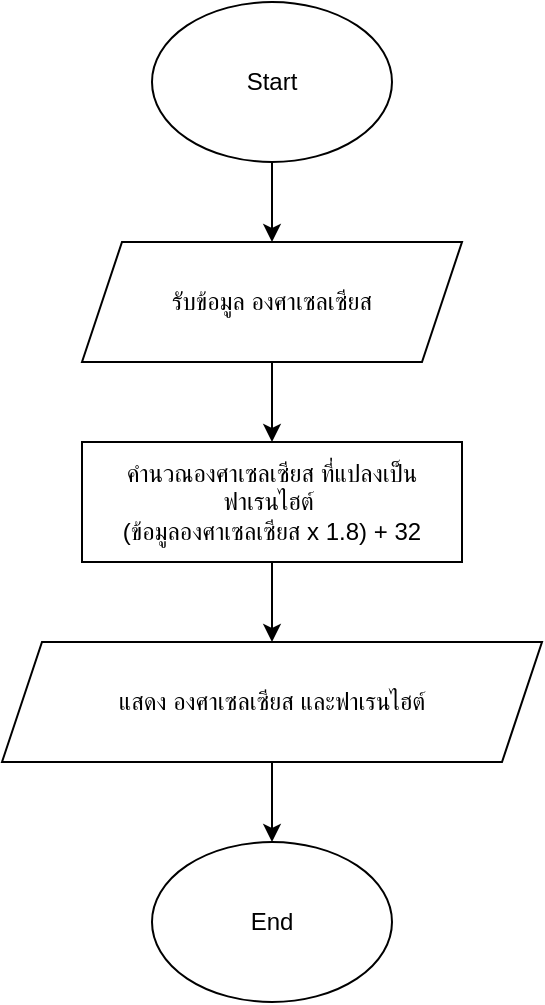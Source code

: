 <mxfile version="24.9.1">
  <diagram name="หน้า-1" id="VJfsaII8qTpIffR73HTD">
    <mxGraphModel dx="952" dy="427" grid="1" gridSize="10" guides="1" tooltips="1" connect="1" arrows="1" fold="1" page="1" pageScale="1" pageWidth="827" pageHeight="1169" math="0" shadow="0">
      <root>
        <mxCell id="0" />
        <mxCell id="1" parent="0" />
        <mxCell id="dP7WsrVZyQUWPuy2CXYb-1" value="" style="edgeStyle=orthogonalEdgeStyle;rounded=0;orthogonalLoop=1;jettySize=auto;html=1;" edge="1" parent="1" source="dP7WsrVZyQUWPuy2CXYb-2" target="dP7WsrVZyQUWPuy2CXYb-4">
          <mxGeometry relative="1" as="geometry" />
        </mxCell>
        <mxCell id="dP7WsrVZyQUWPuy2CXYb-2" value="Start" style="ellipse;whiteSpace=wrap;html=1;" vertex="1" parent="1">
          <mxGeometry x="354" y="70" width="120" height="80" as="geometry" />
        </mxCell>
        <mxCell id="dP7WsrVZyQUWPuy2CXYb-3" value="" style="edgeStyle=orthogonalEdgeStyle;rounded=0;orthogonalLoop=1;jettySize=auto;html=1;" edge="1" parent="1" source="dP7WsrVZyQUWPuy2CXYb-4">
          <mxGeometry relative="1" as="geometry">
            <mxPoint x="414" y="290" as="targetPoint" />
          </mxGeometry>
        </mxCell>
        <mxCell id="dP7WsrVZyQUWPuy2CXYb-4" value="รับข้อมูล&amp;nbsp;องศาเซลเซียส" style="shape=parallelogram;perimeter=parallelogramPerimeter;whiteSpace=wrap;html=1;fixedSize=1;" vertex="1" parent="1">
          <mxGeometry x="319" y="190" width="190" height="60" as="geometry" />
        </mxCell>
        <mxCell id="dP7WsrVZyQUWPuy2CXYb-9" value="" style="edgeStyle=orthogonalEdgeStyle;rounded=0;orthogonalLoop=1;jettySize=auto;html=1;" edge="1" parent="1" source="dP7WsrVZyQUWPuy2CXYb-10">
          <mxGeometry relative="1" as="geometry">
            <mxPoint x="414" y="390" as="targetPoint" />
          </mxGeometry>
        </mxCell>
        <mxCell id="dP7WsrVZyQUWPuy2CXYb-10" value="คำนวณองศาเซลเซียส ที่แปลงเป็นฟาเรนไฮต์&amp;nbsp;&lt;div&gt;(ข้อมูลองศาเซลเซียส x 1.8) + 32&lt;/div&gt;" style="rounded=0;whiteSpace=wrap;html=1;" vertex="1" parent="1">
          <mxGeometry x="319" y="290" width="190" height="60" as="geometry" />
        </mxCell>
        <mxCell id="dP7WsrVZyQUWPuy2CXYb-13" value="" style="edgeStyle=orthogonalEdgeStyle;rounded=0;orthogonalLoop=1;jettySize=auto;html=1;" edge="1" parent="1" source="dP7WsrVZyQUWPuy2CXYb-14" target="dP7WsrVZyQUWPuy2CXYb-15">
          <mxGeometry relative="1" as="geometry" />
        </mxCell>
        <mxCell id="dP7WsrVZyQUWPuy2CXYb-14" value="แสดง&amp;nbsp;องศาเซลเซียส และฟาเรนไฮต์" style="shape=parallelogram;perimeter=parallelogramPerimeter;whiteSpace=wrap;html=1;fixedSize=1;" vertex="1" parent="1">
          <mxGeometry x="279" y="390" width="270" height="60" as="geometry" />
        </mxCell>
        <mxCell id="dP7WsrVZyQUWPuy2CXYb-15" value="End" style="ellipse;whiteSpace=wrap;html=1;" vertex="1" parent="1">
          <mxGeometry x="354" y="490" width="120" height="80" as="geometry" />
        </mxCell>
      </root>
    </mxGraphModel>
  </diagram>
</mxfile>
